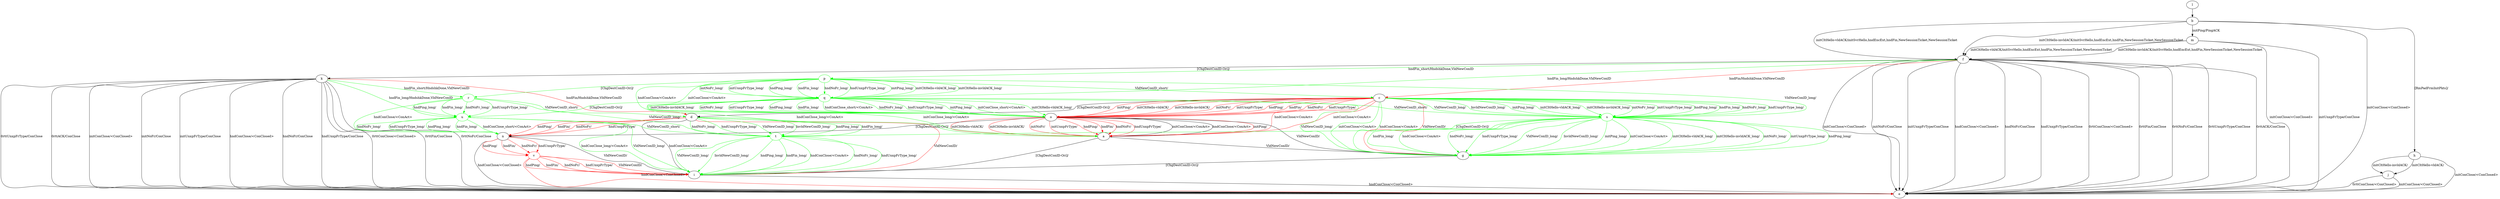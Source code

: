 digraph "" {
	a -> g	[key=0,
		label="VldNewConID/ "];
	a -> i	[key=0,
		label="[ChgDestConID-Ori]/ "];
	b -> e	[key=0,
		label="initConClose/<ConClosed> "];
	b -> f	[key=0,
		label="initCltHello-vldACK/initSvrHello,hndEncExt,hndFin,NewSessionTicket,NewSessionTicket "];
	b -> f	[key=1,
		label="initCltHello-invldACK/initSvrHello,hndEncExt,hndFin,NewSessionTicket,NewSessionTicket "];
	b -> h	[key=0,
		label="[RmPadFrmInitPkts]/ "];
	b -> m	[key=0,
		label="initPing/PingACK "];
	c -> a	[key=0,
		color=red,
		label="initConClose/<ConAct> "];
	c -> a	[key=1,
		color=red,
		label="hndConClose/<ConAct> "];
	c -> d	[key=0,
		label="[ChgDestConID-Ori]/ "];
	c -> g	[key=0,
		color=green,
		label="initConClose/<ConAct> "];
	c -> g	[key=1,
		color=green,
		label="hndConClose/<ConAct> "];
	c -> g	[key=2,
		color=red,
		label="VldNewConID/ "];
	c -> o	[key=0,
		color=red,
		label="initPing/ "];
	c -> o	[key=1,
		color=red,
		label="initCltHello-vldACK/ "];
	c -> o	[key=2,
		color=red,
		label="initCltHello-invldACK/ "];
	c -> o	[key=3,
		color=red,
		label="initNoFr/ "];
	c -> o	[key=4,
		color=red,
		label="initUnxpFrType/ "];
	c -> o	[key=5,
		color=red,
		label="hndPing/ "];
	c -> o	[key=6,
		color=red,
		label="hndFin/ "];
	c -> o	[key=7,
		color=red,
		label="hndNoFr/ "];
	c -> o	[key=8,
		color=red,
		label="hndUnxpFrType/ "];
	s	[color=green];
	c -> s	[key=0,
		color=green,
		label="initPing_long/ "];
	c -> s	[key=1,
		color=green,
		label="initCltHello-vldACK_long/ "];
	c -> s	[key=2,
		color=green,
		label="initCltHello-invldACK_long/ "];
	c -> s	[key=3,
		color=green,
		label="initNoFr_long/ "];
	c -> s	[key=4,
		color=green,
		label="initUnxpFrType_long/ "];
	c -> s	[key=5,
		color=green,
		label="hndPing_long/ "];
	c -> s	[key=6,
		color=green,
		label="hndFin_long/ "];
	c -> s	[key=7,
		color=green,
		label="hndNoFr_long/ "];
	c -> s	[key=8,
		color=green,
		label="hndUnxpFrType_long/ "];
	c -> s	[key=9,
		color=green,
		label="VldNewConID_long/ "];
	c -> s	[key=10,
		color=green,
		label="InvldNewConID_long/ "];
	d -> i	[key=0,
		label="hndConClose/<ConAct> "];
	d -> i	[key=1,
		color=red,
		label="VldNewConID/ "];
	d -> n	[key=0,
		color=red,
		label="hndPing/ "];
	d -> n	[key=1,
		color=red,
		label="hndFin/ "];
	d -> n	[key=2,
		color=red,
		label="hndNoFr/ "];
	d -> n	[key=3,
		color=red,
		label="hndUnxpFrType/ "];
	t	[color=green];
	d -> t	[key=0,
		color=green,
		label="hndPing_long/ "];
	d -> t	[key=1,
		color=green,
		label="hndFin_long/ "];
	d -> t	[key=2,
		color=green,
		label="hndNoFr_long/ "];
	d -> t	[key=3,
		color=green,
		label="hndUnxpFrType_long/ "];
	d -> t	[key=4,
		color=green,
		label="VldNewConID_long/ "];
	d -> t	[key=5,
		color=green,
		label="InvldNewConID_long/ "];
	f -> c	[key=0,
		color=red,
		label="hndFin/HndshkDone,VldNewConID "];
	f -> e	[key=0,
		label="initConClose/<ConClosed> "];
	f -> e	[key=1,
		label="initNoFr/ConClose "];
	f -> e	[key=2,
		label="initUnxpFrType/ConClose "];
	f -> e	[key=3,
		label="hndConClose/<ConClosed> "];
	f -> e	[key=4,
		label="hndNoFr/ConClose "];
	f -> e	[key=5,
		label="hndUnxpFrType/ConClose "];
	f -> e	[key=6,
		label="0rttConClose/<ConClosed> "];
	f -> e	[key=7,
		label="0rttFin/ConClose "];
	f -> e	[key=8,
		label="0rttNoFr/ConClose "];
	f -> e	[key=9,
		label="0rttUnxpFrType/ConClose "];
	f -> e	[key=10,
		label="0rttACK/ConClose "];
	f -> k	[key=0,
		label="[ChgDestConID-Ori]/ "];
	p	[color=green];
	f -> p	[key=0,
		color=green,
		label="hndFin_short/HndshkDone,VldNewConID "];
	q	[color=green];
	f -> q	[key=0,
		color=green,
		label="hndFin_long/HndshkDone,VldNewConID "];
	g -> i	[key=0,
		label="[ChgDestConID-Ori]/ "];
	h -> e	[key=0,
		label="initConClose/<ConClosed> "];
	h -> j	[key=0,
		label="initCltHello-vldACK/ "];
	h -> j	[key=1,
		label="initCltHello-invldACK/ "];
	i -> e	[key=0,
		label="hndConClose/<ConClosed> "];
	j -> e	[key=0,
		label="initConClose/<ConClosed> "];
	j -> e	[key=1,
		label="0rttConClose/<ConClosed> "];
	k -> d	[key=0,
		color=red,
		label="hndFin/HndshkDone,VldNewConID "];
	k -> e	[key=0,
		label="initConClose/<ConClosed> "];
	k -> e	[key=1,
		label="initNoFr/ConClose "];
	k -> e	[key=2,
		label="initUnxpFrType/ConClose "];
	k -> e	[key=3,
		label="hndConClose/<ConClosed> "];
	k -> e	[key=4,
		label="hndNoFr/ConClose "];
	k -> e	[key=5,
		label="hndUnxpFrType/ConClose "];
	k -> e	[key=6,
		label="0rttConClose/<ConClosed> "];
	k -> e	[key=7,
		label="0rttFin/ConClose "];
	k -> e	[key=8,
		label="0rttNoFr/ConClose "];
	k -> e	[key=9,
		label="0rttUnxpFrType/ConClose "];
	k -> e	[key=10,
		label="0rttACK/ConClose "];
	r	[color=green];
	k -> r	[key=0,
		color=green,
		label="hndFin_short/HndshkDone,VldNewConID "];
	u	[color=green];
	k -> u	[key=0,
		color=green,
		label="hndFin_long/HndshkDone,VldNewConID "];
	l -> b	[key=0];
	m -> e	[key=0,
		label="initConClose/<ConClosed> "];
	m -> e	[key=1,
		label="initUnxpFrType/ConClose "];
	m -> f	[key=0,
		label="initCltHello-vldACK/initSvrHello,hndEncExt,hndFin,NewSessionTicket,NewSessionTicket "];
	m -> f	[key=1,
		label="initCltHello-invldACK/initSvrHello,hndEncExt,hndFin,NewSessionTicket,NewSessionTicket "];
	n -> e	[key=0,
		label="hndConClose/<ConClosed> "];
	n -> i	[key=0,
		label="VldNewConID/ "];
	v	[color=red];
	n -> v	[key=0,
		color=red,
		label="hndPing/ "];
	n -> v	[key=1,
		color=red,
		label="hndFin/ "];
	n -> v	[key=2,
		color=red,
		label="hndNoFr/ "];
	n -> v	[key=3,
		color=red,
		label="hndUnxpFrType/ "];
	o -> a	[key=0,
		label="initConClose/<ConAct> "];
	o -> a	[key=1,
		label="hndConClose/<ConAct> "];
	o -> a	[key=2,
		color=red,
		label="initPing/ "];
	o -> a	[key=3,
		color=red,
		label="initCltHello-vldACK/ "];
	o -> a	[key=4,
		color=red,
		label="initCltHello-invldACK/ "];
	o -> a	[key=5,
		color=red,
		label="initNoFr/ "];
	o -> a	[key=6,
		color=red,
		label="initUnxpFrType/ "];
	o -> a	[key=7,
		color=red,
		label="hndPing/ "];
	o -> a	[key=8,
		color=red,
		label="hndFin/ "];
	o -> a	[key=9,
		color=red,
		label="hndNoFr/ "];
	o -> a	[key=10,
		color=red,
		label="hndUnxpFrType/ "];
	o -> g	[key=0,
		label="VldNewConID/ "];
	o -> n	[key=0,
		label="[ChgDestConID-Ori]/ "];
	p -> c	[key=0,
		color=green,
		label="VldNewConID_short/ "];
	p -> o	[key=0,
		color=green,
		label="initConClose/<ConAct> "];
	p -> o	[key=1,
		color=green,
		label="hndConClose/<ConAct> "];
	p -> q	[key=0,
		color=green,
		label="initPing_long/ "];
	p -> q	[key=1,
		color=green,
		label="initCltHello-vldACK_long/ "];
	p -> q	[key=2,
		color=green,
		label="initCltHello-invldACK_long/ "];
	p -> q	[key=3,
		color=green,
		label="initNoFr_long/ "];
	p -> q	[key=4,
		color=green,
		label="initUnxpFrType_long/ "];
	p -> q	[key=5,
		color=green,
		label="hndPing_long/ "];
	p -> q	[key=6,
		color=green,
		label="hndFin_long/ "];
	p -> q	[key=7,
		color=green,
		label="hndNoFr_long/ "];
	p -> q	[key=8,
		color=green,
		label="hndUnxpFrType_long/ "];
	p -> r	[key=0,
		color=green,
		label="[ChgDestConID-Ori]/ "];
	p -> s	[key=0,
		color=green,
		label="VldNewConID_long/ "];
	q -> a	[key=0,
		color=green,
		label="initConClose_long/<ConAct> "];
	q -> a	[key=1,
		color=green,
		label="hndConClose_long/<ConAct> "];
	q -> g	[key=0,
		color=green,
		label="VldNewConID_long/ "];
	q -> o	[key=0,
		color=green,
		label="initPing_long/ "];
	q -> o	[key=1,
		color=green,
		label="initConClose_short/<ConAct> "];
	q -> o	[key=2,
		color=green,
		label="initCltHello-vldACK_long/ "];
	q -> o	[key=3,
		color=green,
		label="initCltHello-invldACK_long/ "];
	q -> o	[key=4,
		color=green,
		label="initNoFr_long/ "];
	q -> o	[key=5,
		color=green,
		label="initUnxpFrType_long/ "];
	q -> o	[key=6,
		color=green,
		label="hndPing_long/ "];
	q -> o	[key=7,
		color=green,
		label="hndFin_long/ "];
	q -> o	[key=8,
		color=green,
		label="hndConClose_short/<ConAct> "];
	q -> o	[key=9,
		color=green,
		label="hndNoFr_long/ "];
	q -> o	[key=10,
		color=green,
		label="hndUnxpFrType_long/ "];
	q -> s	[key=0,
		color=green,
		label="VldNewConID_short/ "];
	q -> u	[key=0,
		color=green,
		label="[ChgDestConID-Ori]/ "];
	r -> d	[key=0,
		color=green,
		label="VldNewConID_short/ "];
	r -> n	[key=0,
		color=green,
		label="hndConClose/<ConAct> "];
	r -> t	[key=0,
		color=green,
		label="VldNewConID_long/ "];
	r -> u	[key=0,
		color=green,
		label="hndPing_long/ "];
	r -> u	[key=1,
		color=green,
		label="hndFin_long/ "];
	r -> u	[key=2,
		color=green,
		label="hndNoFr_long/ "];
	r -> u	[key=3,
		color=green,
		label="hndUnxpFrType_long/ "];
	s -> g	[key=0,
		color=green,
		label="initPing_long/ "];
	s -> g	[key=1,
		color=green,
		label="initConClose/<ConAct> "];
	s -> g	[key=2,
		color=green,
		label="initCltHello-vldACK_long/ "];
	s -> g	[key=3,
		color=green,
		label="initCltHello-invldACK_long/ "];
	s -> g	[key=4,
		color=green,
		label="initNoFr_long/ "];
	s -> g	[key=5,
		color=green,
		label="initUnxpFrType_long/ "];
	s -> g	[key=6,
		color=green,
		label="hndPing_long/ "];
	s -> g	[key=7,
		color=green,
		label="hndFin_long/ "];
	s -> g	[key=8,
		color=green,
		label="hndConClose/<ConAct> "];
	s -> g	[key=9,
		color=green,
		label="hndNoFr_long/ "];
	s -> g	[key=10,
		color=green,
		label="hndUnxpFrType_long/ "];
	s -> g	[key=11,
		color=green,
		label="VldNewConID_long/ "];
	s -> g	[key=12,
		color=green,
		label="InvldNewConID_long/ "];
	s -> t	[key=0,
		color=green,
		label="[ChgDestConID-Ori]/ "];
	t -> i	[key=0,
		color=green,
		label="hndPing_long/ "];
	t -> i	[key=1,
		color=green,
		label="hndFin_long/ "];
	t -> i	[key=2,
		color=green,
		label="hndConClose/<ConAct> "];
	t -> i	[key=3,
		color=green,
		label="hndNoFr_long/ "];
	t -> i	[key=4,
		color=green,
		label="hndUnxpFrType_long/ "];
	t -> i	[key=5,
		color=green,
		label="VldNewConID_long/ "];
	t -> i	[key=6,
		color=green,
		label="InvldNewConID_long/ "];
	u -> i	[key=0,
		color=green,
		label="hndConClose_long/<ConAct> "];
	u -> i	[key=1,
		color=green,
		label="VldNewConID_long/ "];
	u -> n	[key=0,
		color=green,
		label="hndPing_long/ "];
	u -> n	[key=1,
		color=green,
		label="hndFin_long/ "];
	u -> n	[key=2,
		color=green,
		label="hndConClose_short/<ConAct> "];
	u -> n	[key=3,
		color=green,
		label="hndNoFr_long/ "];
	u -> n	[key=4,
		color=green,
		label="hndUnxpFrType_long/ "];
	u -> t	[key=0,
		color=green,
		label="VldNewConID_short/ "];
	v -> e	[key=0,
		color=red,
		label="hndConClose/<ConClosed> "];
	v -> i	[key=0,
		color=red,
		label="hndPing/ "];
	v -> i	[key=1,
		color=red,
		label="hndFin/ "];
	v -> i	[key=2,
		color=red,
		label="hndNoFr/ "];
	v -> i	[key=3,
		color=red,
		label="hndUnxpFrType/ "];
	v -> i	[key=4,
		color=red,
		label="VldNewConID/ "];
}
